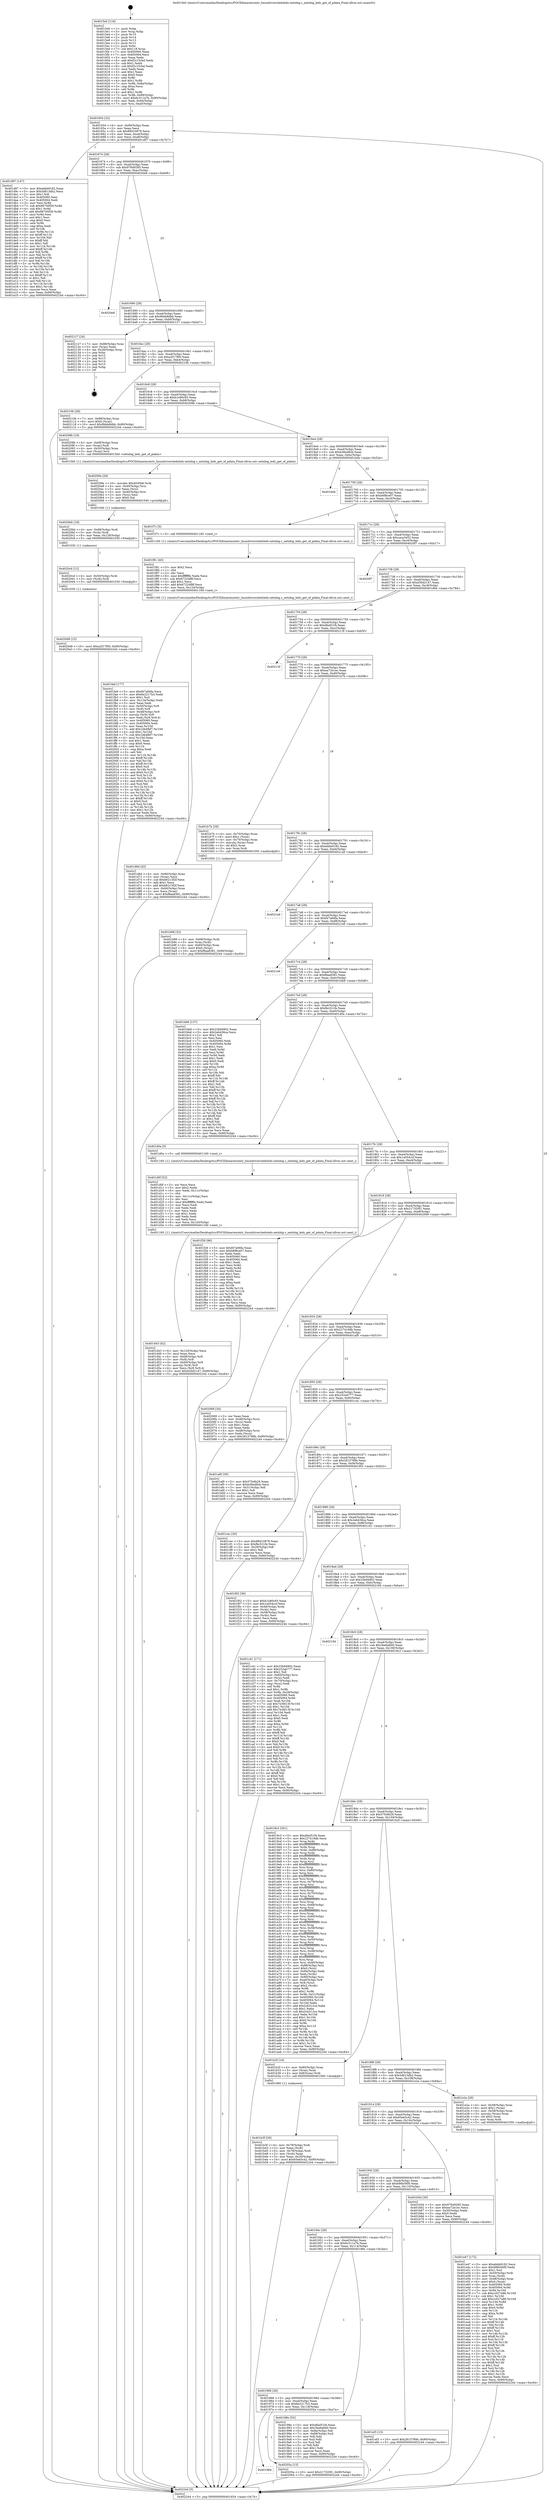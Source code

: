 digraph "0x4015e0" {
  label = "0x4015e0 (/mnt/c/Users/mathe/Desktop/tcc/POCII/binaries/extr_linuxdriversledsleds-netxbig.c_netxbig_leds_get_of_pdata_Final-ollvm.out::main(0))"
  labelloc = "t"
  node[shape=record]

  Entry [label="",width=0.3,height=0.3,shape=circle,fillcolor=black,style=filled]
  "0x401654" [label="{
     0x401654 [32]\l
     | [instrs]\l
     &nbsp;&nbsp;0x401654 \<+6\>: mov -0x90(%rbp),%eax\l
     &nbsp;&nbsp;0x40165a \<+2\>: mov %eax,%ecx\l
     &nbsp;&nbsp;0x40165c \<+6\>: sub $0x88d10878,%ecx\l
     &nbsp;&nbsp;0x401662 \<+6\>: mov %eax,-0xa4(%rbp)\l
     &nbsp;&nbsp;0x401668 \<+6\>: mov %ecx,-0xa8(%rbp)\l
     &nbsp;&nbsp;0x40166e \<+6\>: je 0000000000401d97 \<main+0x7b7\>\l
  }"]
  "0x401d97" [label="{
     0x401d97 [147]\l
     | [instrs]\l
     &nbsp;&nbsp;0x401d97 \<+5\>: mov $0xebbb9182,%eax\l
     &nbsp;&nbsp;0x401d9c \<+5\>: mov $0x5d813db2,%ecx\l
     &nbsp;&nbsp;0x401da1 \<+2\>: mov $0x1,%dl\l
     &nbsp;&nbsp;0x401da3 \<+7\>: mov 0x405060,%esi\l
     &nbsp;&nbsp;0x401daa \<+7\>: mov 0x405064,%edi\l
     &nbsp;&nbsp;0x401db1 \<+3\>: mov %esi,%r8d\l
     &nbsp;&nbsp;0x401db4 \<+7\>: sub $0x96700f39,%r8d\l
     &nbsp;&nbsp;0x401dbb \<+4\>: sub $0x1,%r8d\l
     &nbsp;&nbsp;0x401dbf \<+7\>: add $0x96700f39,%r8d\l
     &nbsp;&nbsp;0x401dc6 \<+4\>: imul %r8d,%esi\l
     &nbsp;&nbsp;0x401dca \<+3\>: and $0x1,%esi\l
     &nbsp;&nbsp;0x401dcd \<+3\>: cmp $0x0,%esi\l
     &nbsp;&nbsp;0x401dd0 \<+4\>: sete %r9b\l
     &nbsp;&nbsp;0x401dd4 \<+3\>: cmp $0xa,%edi\l
     &nbsp;&nbsp;0x401dd7 \<+4\>: setl %r10b\l
     &nbsp;&nbsp;0x401ddb \<+3\>: mov %r9b,%r11b\l
     &nbsp;&nbsp;0x401dde \<+4\>: xor $0xff,%r11b\l
     &nbsp;&nbsp;0x401de2 \<+3\>: mov %r10b,%bl\l
     &nbsp;&nbsp;0x401de5 \<+3\>: xor $0xff,%bl\l
     &nbsp;&nbsp;0x401de8 \<+3\>: xor $0x1,%dl\l
     &nbsp;&nbsp;0x401deb \<+3\>: mov %r11b,%r14b\l
     &nbsp;&nbsp;0x401dee \<+4\>: and $0xff,%r14b\l
     &nbsp;&nbsp;0x401df2 \<+3\>: and %dl,%r9b\l
     &nbsp;&nbsp;0x401df5 \<+3\>: mov %bl,%r15b\l
     &nbsp;&nbsp;0x401df8 \<+4\>: and $0xff,%r15b\l
     &nbsp;&nbsp;0x401dfc \<+3\>: and %dl,%r10b\l
     &nbsp;&nbsp;0x401dff \<+3\>: or %r9b,%r14b\l
     &nbsp;&nbsp;0x401e02 \<+3\>: or %r10b,%r15b\l
     &nbsp;&nbsp;0x401e05 \<+3\>: xor %r15b,%r14b\l
     &nbsp;&nbsp;0x401e08 \<+3\>: or %bl,%r11b\l
     &nbsp;&nbsp;0x401e0b \<+4\>: xor $0xff,%r11b\l
     &nbsp;&nbsp;0x401e0f \<+3\>: or $0x1,%dl\l
     &nbsp;&nbsp;0x401e12 \<+3\>: and %dl,%r11b\l
     &nbsp;&nbsp;0x401e15 \<+3\>: or %r11b,%r14b\l
     &nbsp;&nbsp;0x401e18 \<+4\>: test $0x1,%r14b\l
     &nbsp;&nbsp;0x401e1c \<+3\>: cmovne %ecx,%eax\l
     &nbsp;&nbsp;0x401e1f \<+6\>: mov %eax,-0x90(%rbp)\l
     &nbsp;&nbsp;0x401e25 \<+5\>: jmp 0000000000402244 \<main+0xc64\>\l
  }"]
  "0x401674" [label="{
     0x401674 [28]\l
     | [instrs]\l
     &nbsp;&nbsp;0x401674 \<+5\>: jmp 0000000000401679 \<main+0x99\>\l
     &nbsp;&nbsp;0x401679 \<+6\>: mov -0xa4(%rbp),%eax\l
     &nbsp;&nbsp;0x40167f \<+5\>: sub $0x97849285,%eax\l
     &nbsp;&nbsp;0x401684 \<+6\>: mov %eax,-0xac(%rbp)\l
     &nbsp;&nbsp;0x40168a \<+6\>: je 00000000004020e8 \<main+0xb08\>\l
  }"]
  Exit [label="",width=0.3,height=0.3,shape=circle,fillcolor=black,style=filled,peripheries=2]
  "0x4020e8" [label="{
     0x4020e8\l
  }", style=dashed]
  "0x401690" [label="{
     0x401690 [28]\l
     | [instrs]\l
     &nbsp;&nbsp;0x401690 \<+5\>: jmp 0000000000401695 \<main+0xb5\>\l
     &nbsp;&nbsp;0x401695 \<+6\>: mov -0xa4(%rbp),%eax\l
     &nbsp;&nbsp;0x40169b \<+5\>: sub $0x9bbb8dbb,%eax\l
     &nbsp;&nbsp;0x4016a0 \<+6\>: mov %eax,-0xb0(%rbp)\l
     &nbsp;&nbsp;0x4016a6 \<+6\>: je 0000000000402127 \<main+0xb47\>\l
  }"]
  "0x4020d9" [label="{
     0x4020d9 [15]\l
     | [instrs]\l
     &nbsp;&nbsp;0x4020d9 \<+10\>: movl $0xa2f17f00,-0x90(%rbp)\l
     &nbsp;&nbsp;0x4020e3 \<+5\>: jmp 0000000000402244 \<main+0xc64\>\l
  }"]
  "0x402127" [label="{
     0x402127 [24]\l
     | [instrs]\l
     &nbsp;&nbsp;0x402127 \<+7\>: mov -0x88(%rbp),%rax\l
     &nbsp;&nbsp;0x40212e \<+2\>: mov (%rax),%eax\l
     &nbsp;&nbsp;0x402130 \<+4\>: lea -0x28(%rbp),%rsp\l
     &nbsp;&nbsp;0x402134 \<+1\>: pop %rbx\l
     &nbsp;&nbsp;0x402135 \<+2\>: pop %r12\l
     &nbsp;&nbsp;0x402137 \<+2\>: pop %r13\l
     &nbsp;&nbsp;0x402139 \<+2\>: pop %r14\l
     &nbsp;&nbsp;0x40213b \<+2\>: pop %r15\l
     &nbsp;&nbsp;0x40213d \<+1\>: pop %rbp\l
     &nbsp;&nbsp;0x40213e \<+1\>: ret\l
  }"]
  "0x4016ac" [label="{
     0x4016ac [28]\l
     | [instrs]\l
     &nbsp;&nbsp;0x4016ac \<+5\>: jmp 00000000004016b1 \<main+0xd1\>\l
     &nbsp;&nbsp;0x4016b1 \<+6\>: mov -0xa4(%rbp),%eax\l
     &nbsp;&nbsp;0x4016b7 \<+5\>: sub $0xa2f17f00,%eax\l
     &nbsp;&nbsp;0x4016bc \<+6\>: mov %eax,-0xb4(%rbp)\l
     &nbsp;&nbsp;0x4016c2 \<+6\>: je 000000000040210b \<main+0xb2b\>\l
  }"]
  "0x4020cd" [label="{
     0x4020cd [12]\l
     | [instrs]\l
     &nbsp;&nbsp;0x4020cd \<+4\>: mov -0x50(%rbp),%rdi\l
     &nbsp;&nbsp;0x4020d1 \<+3\>: mov (%rdi),%rdi\l
     &nbsp;&nbsp;0x4020d4 \<+5\>: call 0000000000401030 \<free@plt\>\l
     | [calls]\l
     &nbsp;&nbsp;0x401030 \{1\} (unknown)\l
  }"]
  "0x40210b" [label="{
     0x40210b [28]\l
     | [instrs]\l
     &nbsp;&nbsp;0x40210b \<+7\>: mov -0x88(%rbp),%rax\l
     &nbsp;&nbsp;0x402112 \<+6\>: movl $0x0,(%rax)\l
     &nbsp;&nbsp;0x402118 \<+10\>: movl $0x9bbb8dbb,-0x90(%rbp)\l
     &nbsp;&nbsp;0x402122 \<+5\>: jmp 0000000000402244 \<main+0xc64\>\l
  }"]
  "0x4016c8" [label="{
     0x4016c8 [28]\l
     | [instrs]\l
     &nbsp;&nbsp;0x4016c8 \<+5\>: jmp 00000000004016cd \<main+0xed\>\l
     &nbsp;&nbsp;0x4016cd \<+6\>: mov -0xa4(%rbp),%eax\l
     &nbsp;&nbsp;0x4016d3 \<+5\>: sub $0xb1e80c93,%eax\l
     &nbsp;&nbsp;0x4016d8 \<+6\>: mov %eax,-0xb8(%rbp)\l
     &nbsp;&nbsp;0x4016de \<+6\>: je 000000000040208b \<main+0xaab\>\l
  }"]
  "0x4020bb" [label="{
     0x4020bb [18]\l
     | [instrs]\l
     &nbsp;&nbsp;0x4020bb \<+4\>: mov -0x68(%rbp),%rdi\l
     &nbsp;&nbsp;0x4020bf \<+3\>: mov (%rdi),%rdi\l
     &nbsp;&nbsp;0x4020c2 \<+6\>: mov %eax,-0x128(%rbp)\l
     &nbsp;&nbsp;0x4020c8 \<+5\>: call 0000000000401030 \<free@plt\>\l
     | [calls]\l
     &nbsp;&nbsp;0x401030 \{1\} (unknown)\l
  }"]
  "0x40208b" [label="{
     0x40208b [19]\l
     | [instrs]\l
     &nbsp;&nbsp;0x40208b \<+4\>: mov -0x68(%rbp),%rax\l
     &nbsp;&nbsp;0x40208f \<+3\>: mov (%rax),%rdi\l
     &nbsp;&nbsp;0x402092 \<+4\>: mov -0x50(%rbp),%rax\l
     &nbsp;&nbsp;0x402096 \<+3\>: mov (%rax),%rsi\l
     &nbsp;&nbsp;0x402099 \<+5\>: call 00000000004015b0 \<netxbig_leds_get_of_pdata\>\l
     | [calls]\l
     &nbsp;&nbsp;0x4015b0 \{1\} (/mnt/c/Users/mathe/Desktop/tcc/POCII/binaries/extr_linuxdriversledsleds-netxbig.c_netxbig_leds_get_of_pdata_Final-ollvm.out::netxbig_leds_get_of_pdata)\l
  }"]
  "0x4016e4" [label="{
     0x4016e4 [28]\l
     | [instrs]\l
     &nbsp;&nbsp;0x4016e4 \<+5\>: jmp 00000000004016e9 \<main+0x109\>\l
     &nbsp;&nbsp;0x4016e9 \<+6\>: mov -0xa4(%rbp),%eax\l
     &nbsp;&nbsp;0x4016ef \<+5\>: sub $0xb36ed8cb,%eax\l
     &nbsp;&nbsp;0x4016f4 \<+6\>: mov %eax,-0xbc(%rbp)\l
     &nbsp;&nbsp;0x4016fa \<+6\>: je 0000000000401b0e \<main+0x52e\>\l
  }"]
  "0x40209e" [label="{
     0x40209e [29]\l
     | [instrs]\l
     &nbsp;&nbsp;0x40209e \<+10\>: movabs $0x4030b6,%rdi\l
     &nbsp;&nbsp;0x4020a8 \<+4\>: mov -0x40(%rbp),%rsi\l
     &nbsp;&nbsp;0x4020ac \<+2\>: mov %eax,(%rsi)\l
     &nbsp;&nbsp;0x4020ae \<+4\>: mov -0x40(%rbp),%rsi\l
     &nbsp;&nbsp;0x4020b2 \<+2\>: mov (%rsi),%esi\l
     &nbsp;&nbsp;0x4020b4 \<+2\>: mov $0x0,%al\l
     &nbsp;&nbsp;0x4020b6 \<+5\>: call 0000000000401040 \<printf@plt\>\l
     | [calls]\l
     &nbsp;&nbsp;0x401040 \{1\} (unknown)\l
  }"]
  "0x401b0e" [label="{
     0x401b0e\l
  }", style=dashed]
  "0x401700" [label="{
     0x401700 [28]\l
     | [instrs]\l
     &nbsp;&nbsp;0x401700 \<+5\>: jmp 0000000000401705 \<main+0x125\>\l
     &nbsp;&nbsp;0x401705 \<+6\>: mov -0xa4(%rbp),%eax\l
     &nbsp;&nbsp;0x40170b \<+5\>: sub $0xb6f8ce07,%eax\l
     &nbsp;&nbsp;0x401710 \<+6\>: mov %eax,-0xc0(%rbp)\l
     &nbsp;&nbsp;0x401716 \<+6\>: je 0000000000401f7c \<main+0x99c\>\l
  }"]
  "0x401984" [label="{
     0x401984\l
  }", style=dashed]
  "0x401f7c" [label="{
     0x401f7c [5]\l
     | [instrs]\l
     &nbsp;&nbsp;0x401f7c \<+5\>: call 0000000000401160 \<next_i\>\l
     | [calls]\l
     &nbsp;&nbsp;0x401160 \{1\} (/mnt/c/Users/mathe/Desktop/tcc/POCII/binaries/extr_linuxdriversledsleds-netxbig.c_netxbig_leds_get_of_pdata_Final-ollvm.out::next_i)\l
  }"]
  "0x40171c" [label="{
     0x40171c [28]\l
     | [instrs]\l
     &nbsp;&nbsp;0x40171c \<+5\>: jmp 0000000000401721 \<main+0x141\>\l
     &nbsp;&nbsp;0x401721 \<+6\>: mov -0xa4(%rbp),%eax\l
     &nbsp;&nbsp;0x401727 \<+5\>: sub $0xcaca3452,%eax\l
     &nbsp;&nbsp;0x40172c \<+6\>: mov %eax,-0xc4(%rbp)\l
     &nbsp;&nbsp;0x401732 \<+6\>: je 00000000004020f7 \<main+0xb17\>\l
  }"]
  "0x40205a" [label="{
     0x40205a [15]\l
     | [instrs]\l
     &nbsp;&nbsp;0x40205a \<+10\>: movl $0x217320f1,-0x90(%rbp)\l
     &nbsp;&nbsp;0x402064 \<+5\>: jmp 0000000000402244 \<main+0xc64\>\l
  }"]
  "0x4020f7" [label="{
     0x4020f7\l
  }", style=dashed]
  "0x401738" [label="{
     0x401738 [28]\l
     | [instrs]\l
     &nbsp;&nbsp;0x401738 \<+5\>: jmp 000000000040173d \<main+0x15d\>\l
     &nbsp;&nbsp;0x40173d \<+6\>: mov -0xa4(%rbp),%eax\l
     &nbsp;&nbsp;0x401743 \<+5\>: sub $0xd30d2147,%eax\l
     &nbsp;&nbsp;0x401748 \<+6\>: mov %eax,-0xc8(%rbp)\l
     &nbsp;&nbsp;0x40174e \<+6\>: je 0000000000401d6d \<main+0x78d\>\l
  }"]
  "0x401fa9" [label="{
     0x401fa9 [177]\l
     | [instrs]\l
     &nbsp;&nbsp;0x401fa9 \<+5\>: mov $0xf47a66fa,%ecx\l
     &nbsp;&nbsp;0x401fae \<+5\>: mov $0x6e2217b3,%edx\l
     &nbsp;&nbsp;0x401fb3 \<+3\>: mov $0x1,%sil\l
     &nbsp;&nbsp;0x401fb6 \<+6\>: mov -0x124(%rbp),%edi\l
     &nbsp;&nbsp;0x401fbc \<+3\>: imul %eax,%edi\l
     &nbsp;&nbsp;0x401fbf \<+4\>: mov -0x50(%rbp),%r8\l
     &nbsp;&nbsp;0x401fc3 \<+3\>: mov (%r8),%r8\l
     &nbsp;&nbsp;0x401fc6 \<+4\>: mov -0x48(%rbp),%r9\l
     &nbsp;&nbsp;0x401fca \<+3\>: movslq (%r9),%r9\l
     &nbsp;&nbsp;0x401fcd \<+4\>: mov %edi,(%r8,%r9,4)\l
     &nbsp;&nbsp;0x401fd1 \<+7\>: mov 0x405060,%eax\l
     &nbsp;&nbsp;0x401fd8 \<+7\>: mov 0x405064,%edi\l
     &nbsp;&nbsp;0x401fdf \<+3\>: mov %eax,%r10d\l
     &nbsp;&nbsp;0x401fe2 \<+7\>: add $0x1bb4fbf7,%r10d\l
     &nbsp;&nbsp;0x401fe9 \<+4\>: sub $0x1,%r10d\l
     &nbsp;&nbsp;0x401fed \<+7\>: sub $0x1bb4fbf7,%r10d\l
     &nbsp;&nbsp;0x401ff4 \<+4\>: imul %r10d,%eax\l
     &nbsp;&nbsp;0x401ff8 \<+3\>: and $0x1,%eax\l
     &nbsp;&nbsp;0x401ffb \<+3\>: cmp $0x0,%eax\l
     &nbsp;&nbsp;0x401ffe \<+4\>: sete %r11b\l
     &nbsp;&nbsp;0x402002 \<+3\>: cmp $0xa,%edi\l
     &nbsp;&nbsp;0x402005 \<+3\>: setl %bl\l
     &nbsp;&nbsp;0x402008 \<+3\>: mov %r11b,%r14b\l
     &nbsp;&nbsp;0x40200b \<+4\>: xor $0xff,%r14b\l
     &nbsp;&nbsp;0x40200f \<+3\>: mov %bl,%r15b\l
     &nbsp;&nbsp;0x402012 \<+4\>: xor $0xff,%r15b\l
     &nbsp;&nbsp;0x402016 \<+4\>: xor $0x0,%sil\l
     &nbsp;&nbsp;0x40201a \<+3\>: mov %r14b,%r12b\l
     &nbsp;&nbsp;0x40201d \<+4\>: and $0x0,%r12b\l
     &nbsp;&nbsp;0x402021 \<+3\>: and %sil,%r11b\l
     &nbsp;&nbsp;0x402024 \<+3\>: mov %r15b,%r13b\l
     &nbsp;&nbsp;0x402027 \<+4\>: and $0x0,%r13b\l
     &nbsp;&nbsp;0x40202b \<+3\>: and %sil,%bl\l
     &nbsp;&nbsp;0x40202e \<+3\>: or %r11b,%r12b\l
     &nbsp;&nbsp;0x402031 \<+3\>: or %bl,%r13b\l
     &nbsp;&nbsp;0x402034 \<+3\>: xor %r13b,%r12b\l
     &nbsp;&nbsp;0x402037 \<+3\>: or %r15b,%r14b\l
     &nbsp;&nbsp;0x40203a \<+4\>: xor $0xff,%r14b\l
     &nbsp;&nbsp;0x40203e \<+4\>: or $0x0,%sil\l
     &nbsp;&nbsp;0x402042 \<+3\>: and %sil,%r14b\l
     &nbsp;&nbsp;0x402045 \<+3\>: or %r14b,%r12b\l
     &nbsp;&nbsp;0x402048 \<+4\>: test $0x1,%r12b\l
     &nbsp;&nbsp;0x40204c \<+3\>: cmovne %edx,%ecx\l
     &nbsp;&nbsp;0x40204f \<+6\>: mov %ecx,-0x90(%rbp)\l
     &nbsp;&nbsp;0x402055 \<+5\>: jmp 0000000000402244 \<main+0xc64\>\l
  }"]
  "0x401d6d" [label="{
     0x401d6d [42]\l
     | [instrs]\l
     &nbsp;&nbsp;0x401d6d \<+4\>: mov -0x60(%rbp),%rax\l
     &nbsp;&nbsp;0x401d71 \<+2\>: mov (%rax),%ecx\l
     &nbsp;&nbsp;0x401d73 \<+6\>: sub $0xb6213f2f,%ecx\l
     &nbsp;&nbsp;0x401d79 \<+3\>: add $0x1,%ecx\l
     &nbsp;&nbsp;0x401d7c \<+6\>: add $0xb6213f2f,%ecx\l
     &nbsp;&nbsp;0x401d82 \<+4\>: mov -0x60(%rbp),%rax\l
     &nbsp;&nbsp;0x401d86 \<+2\>: mov %ecx,(%rax)\l
     &nbsp;&nbsp;0x401d88 \<+10\>: movl $0xf8aa8381,-0x90(%rbp)\l
     &nbsp;&nbsp;0x401d92 \<+5\>: jmp 0000000000402244 \<main+0xc64\>\l
  }"]
  "0x401754" [label="{
     0x401754 [28]\l
     | [instrs]\l
     &nbsp;&nbsp;0x401754 \<+5\>: jmp 0000000000401759 \<main+0x179\>\l
     &nbsp;&nbsp;0x401759 \<+6\>: mov -0xa4(%rbp),%eax\l
     &nbsp;&nbsp;0x40175f \<+5\>: sub $0xdfad51f4,%eax\l
     &nbsp;&nbsp;0x401764 \<+6\>: mov %eax,-0xcc(%rbp)\l
     &nbsp;&nbsp;0x40176a \<+6\>: je 000000000040213f \<main+0xb5f\>\l
  }"]
  "0x401f81" [label="{
     0x401f81 [40]\l
     | [instrs]\l
     &nbsp;&nbsp;0x401f81 \<+5\>: mov $0x2,%ecx\l
     &nbsp;&nbsp;0x401f86 \<+1\>: cltd\l
     &nbsp;&nbsp;0x401f87 \<+2\>: idiv %ecx\l
     &nbsp;&nbsp;0x401f89 \<+6\>: imul $0xfffffffe,%edx,%ecx\l
     &nbsp;&nbsp;0x401f8f \<+6\>: sub $0x67224f8f,%ecx\l
     &nbsp;&nbsp;0x401f95 \<+3\>: add $0x1,%ecx\l
     &nbsp;&nbsp;0x401f98 \<+6\>: add $0x67224f8f,%ecx\l
     &nbsp;&nbsp;0x401f9e \<+6\>: mov %ecx,-0x124(%rbp)\l
     &nbsp;&nbsp;0x401fa4 \<+5\>: call 0000000000401160 \<next_i\>\l
     | [calls]\l
     &nbsp;&nbsp;0x401160 \{1\} (/mnt/c/Users/mathe/Desktop/tcc/POCII/binaries/extr_linuxdriversledsleds-netxbig.c_netxbig_leds_get_of_pdata_Final-ollvm.out::next_i)\l
  }"]
  "0x40213f" [label="{
     0x40213f\l
  }", style=dashed]
  "0x401770" [label="{
     0x401770 [28]\l
     | [instrs]\l
     &nbsp;&nbsp;0x401770 \<+5\>: jmp 0000000000401775 \<main+0x195\>\l
     &nbsp;&nbsp;0x401775 \<+6\>: mov -0xa4(%rbp),%eax\l
     &nbsp;&nbsp;0x40177b \<+5\>: sub $0xea72e1ec,%eax\l
     &nbsp;&nbsp;0x401780 \<+6\>: mov %eax,-0xd0(%rbp)\l
     &nbsp;&nbsp;0x401786 \<+6\>: je 0000000000401b7b \<main+0x59b\>\l
  }"]
  "0x401e47" [label="{
     0x401e47 [172]\l
     | [instrs]\l
     &nbsp;&nbsp;0x401e47 \<+5\>: mov $0xebbb9182,%ecx\l
     &nbsp;&nbsp;0x401e4c \<+5\>: mov $0x686b56f0,%edx\l
     &nbsp;&nbsp;0x401e51 \<+3\>: mov $0x1,%sil\l
     &nbsp;&nbsp;0x401e54 \<+4\>: mov -0x50(%rbp),%rdi\l
     &nbsp;&nbsp;0x401e58 \<+3\>: mov %rax,(%rdi)\l
     &nbsp;&nbsp;0x401e5b \<+4\>: mov -0x48(%rbp),%rax\l
     &nbsp;&nbsp;0x401e5f \<+6\>: movl $0x0,(%rax)\l
     &nbsp;&nbsp;0x401e65 \<+8\>: mov 0x405060,%r8d\l
     &nbsp;&nbsp;0x401e6d \<+8\>: mov 0x405064,%r9d\l
     &nbsp;&nbsp;0x401e75 \<+3\>: mov %r8d,%r10d\l
     &nbsp;&nbsp;0x401e78 \<+7\>: sub $0xcc027a88,%r10d\l
     &nbsp;&nbsp;0x401e7f \<+4\>: sub $0x1,%r10d\l
     &nbsp;&nbsp;0x401e83 \<+7\>: add $0xcc027a88,%r10d\l
     &nbsp;&nbsp;0x401e8a \<+4\>: imul %r10d,%r8d\l
     &nbsp;&nbsp;0x401e8e \<+4\>: and $0x1,%r8d\l
     &nbsp;&nbsp;0x401e92 \<+4\>: cmp $0x0,%r8d\l
     &nbsp;&nbsp;0x401e96 \<+4\>: sete %r11b\l
     &nbsp;&nbsp;0x401e9a \<+4\>: cmp $0xa,%r9d\l
     &nbsp;&nbsp;0x401e9e \<+3\>: setl %bl\l
     &nbsp;&nbsp;0x401ea1 \<+3\>: mov %r11b,%r14b\l
     &nbsp;&nbsp;0x401ea4 \<+4\>: xor $0xff,%r14b\l
     &nbsp;&nbsp;0x401ea8 \<+3\>: mov %bl,%r15b\l
     &nbsp;&nbsp;0x401eab \<+4\>: xor $0xff,%r15b\l
     &nbsp;&nbsp;0x401eaf \<+4\>: xor $0x1,%sil\l
     &nbsp;&nbsp;0x401eb3 \<+3\>: mov %r14b,%r12b\l
     &nbsp;&nbsp;0x401eb6 \<+4\>: and $0xff,%r12b\l
     &nbsp;&nbsp;0x401eba \<+3\>: and %sil,%r11b\l
     &nbsp;&nbsp;0x401ebd \<+3\>: mov %r15b,%r13b\l
     &nbsp;&nbsp;0x401ec0 \<+4\>: and $0xff,%r13b\l
     &nbsp;&nbsp;0x401ec4 \<+3\>: and %sil,%bl\l
     &nbsp;&nbsp;0x401ec7 \<+3\>: or %r11b,%r12b\l
     &nbsp;&nbsp;0x401eca \<+3\>: or %bl,%r13b\l
     &nbsp;&nbsp;0x401ecd \<+3\>: xor %r13b,%r12b\l
     &nbsp;&nbsp;0x401ed0 \<+3\>: or %r15b,%r14b\l
     &nbsp;&nbsp;0x401ed3 \<+4\>: xor $0xff,%r14b\l
     &nbsp;&nbsp;0x401ed7 \<+4\>: or $0x1,%sil\l
     &nbsp;&nbsp;0x401edb \<+3\>: and %sil,%r14b\l
     &nbsp;&nbsp;0x401ede \<+3\>: or %r14b,%r12b\l
     &nbsp;&nbsp;0x401ee1 \<+4\>: test $0x1,%r12b\l
     &nbsp;&nbsp;0x401ee5 \<+3\>: cmovne %edx,%ecx\l
     &nbsp;&nbsp;0x401ee8 \<+6\>: mov %ecx,-0x90(%rbp)\l
     &nbsp;&nbsp;0x401eee \<+5\>: jmp 0000000000402244 \<main+0xc64\>\l
  }"]
  "0x401b7b" [label="{
     0x401b7b [29]\l
     | [instrs]\l
     &nbsp;&nbsp;0x401b7b \<+4\>: mov -0x70(%rbp),%rax\l
     &nbsp;&nbsp;0x401b7f \<+6\>: movl $0x1,(%rax)\l
     &nbsp;&nbsp;0x401b85 \<+4\>: mov -0x70(%rbp),%rax\l
     &nbsp;&nbsp;0x401b89 \<+3\>: movslq (%rax),%rax\l
     &nbsp;&nbsp;0x401b8c \<+4\>: shl $0x2,%rax\l
     &nbsp;&nbsp;0x401b90 \<+3\>: mov %rax,%rdi\l
     &nbsp;&nbsp;0x401b93 \<+5\>: call 0000000000401050 \<malloc@plt\>\l
     | [calls]\l
     &nbsp;&nbsp;0x401050 \{1\} (unknown)\l
  }"]
  "0x40178c" [label="{
     0x40178c [28]\l
     | [instrs]\l
     &nbsp;&nbsp;0x40178c \<+5\>: jmp 0000000000401791 \<main+0x1b1\>\l
     &nbsp;&nbsp;0x401791 \<+6\>: mov -0xa4(%rbp),%eax\l
     &nbsp;&nbsp;0x401797 \<+5\>: sub $0xebbb9182,%eax\l
     &nbsp;&nbsp;0x40179c \<+6\>: mov %eax,-0xd4(%rbp)\l
     &nbsp;&nbsp;0x4017a2 \<+6\>: je 00000000004021a9 \<main+0xbc9\>\l
  }"]
  "0x401d43" [label="{
     0x401d43 [42]\l
     | [instrs]\l
     &nbsp;&nbsp;0x401d43 \<+6\>: mov -0x120(%rbp),%ecx\l
     &nbsp;&nbsp;0x401d49 \<+3\>: imul %eax,%ecx\l
     &nbsp;&nbsp;0x401d4c \<+4\>: mov -0x68(%rbp),%r8\l
     &nbsp;&nbsp;0x401d50 \<+3\>: mov (%r8),%r8\l
     &nbsp;&nbsp;0x401d53 \<+4\>: mov -0x60(%rbp),%r9\l
     &nbsp;&nbsp;0x401d57 \<+3\>: movslq (%r9),%r9\l
     &nbsp;&nbsp;0x401d5a \<+4\>: mov %ecx,(%r8,%r9,4)\l
     &nbsp;&nbsp;0x401d5e \<+10\>: movl $0xd30d2147,-0x90(%rbp)\l
     &nbsp;&nbsp;0x401d68 \<+5\>: jmp 0000000000402244 \<main+0xc64\>\l
  }"]
  "0x4021a9" [label="{
     0x4021a9\l
  }", style=dashed]
  "0x4017a8" [label="{
     0x4017a8 [28]\l
     | [instrs]\l
     &nbsp;&nbsp;0x4017a8 \<+5\>: jmp 00000000004017ad \<main+0x1cd\>\l
     &nbsp;&nbsp;0x4017ad \<+6\>: mov -0xa4(%rbp),%eax\l
     &nbsp;&nbsp;0x4017b3 \<+5\>: sub $0xf47a66fa,%eax\l
     &nbsp;&nbsp;0x4017b8 \<+6\>: mov %eax,-0xd8(%rbp)\l
     &nbsp;&nbsp;0x4017be \<+6\>: je 00000000004021e6 \<main+0xc06\>\l
  }"]
  "0x401d0f" [label="{
     0x401d0f [52]\l
     | [instrs]\l
     &nbsp;&nbsp;0x401d0f \<+2\>: xor %ecx,%ecx\l
     &nbsp;&nbsp;0x401d11 \<+5\>: mov $0x2,%edx\l
     &nbsp;&nbsp;0x401d16 \<+6\>: mov %edx,-0x11c(%rbp)\l
     &nbsp;&nbsp;0x401d1c \<+1\>: cltd\l
     &nbsp;&nbsp;0x401d1d \<+6\>: mov -0x11c(%rbp),%esi\l
     &nbsp;&nbsp;0x401d23 \<+2\>: idiv %esi\l
     &nbsp;&nbsp;0x401d25 \<+6\>: imul $0xfffffffe,%edx,%edx\l
     &nbsp;&nbsp;0x401d2b \<+2\>: mov %ecx,%edi\l
     &nbsp;&nbsp;0x401d2d \<+2\>: sub %edx,%edi\l
     &nbsp;&nbsp;0x401d2f \<+2\>: mov %ecx,%edx\l
     &nbsp;&nbsp;0x401d31 \<+3\>: sub $0x1,%edx\l
     &nbsp;&nbsp;0x401d34 \<+2\>: add %edx,%edi\l
     &nbsp;&nbsp;0x401d36 \<+2\>: sub %edi,%ecx\l
     &nbsp;&nbsp;0x401d38 \<+6\>: mov %ecx,-0x120(%rbp)\l
     &nbsp;&nbsp;0x401d3e \<+5\>: call 0000000000401160 \<next_i\>\l
     | [calls]\l
     &nbsp;&nbsp;0x401160 \{1\} (/mnt/c/Users/mathe/Desktop/tcc/POCII/binaries/extr_linuxdriversledsleds-netxbig.c_netxbig_leds_get_of_pdata_Final-ollvm.out::next_i)\l
  }"]
  "0x4021e6" [label="{
     0x4021e6\l
  }", style=dashed]
  "0x4017c4" [label="{
     0x4017c4 [28]\l
     | [instrs]\l
     &nbsp;&nbsp;0x4017c4 \<+5\>: jmp 00000000004017c9 \<main+0x1e9\>\l
     &nbsp;&nbsp;0x4017c9 \<+6\>: mov -0xa4(%rbp),%eax\l
     &nbsp;&nbsp;0x4017cf \<+5\>: sub $0xf8aa8381,%eax\l
     &nbsp;&nbsp;0x4017d4 \<+6\>: mov %eax,-0xdc(%rbp)\l
     &nbsp;&nbsp;0x4017da \<+6\>: je 0000000000401bb8 \<main+0x5d8\>\l
  }"]
  "0x401b98" [label="{
     0x401b98 [32]\l
     | [instrs]\l
     &nbsp;&nbsp;0x401b98 \<+4\>: mov -0x68(%rbp),%rdi\l
     &nbsp;&nbsp;0x401b9c \<+3\>: mov %rax,(%rdi)\l
     &nbsp;&nbsp;0x401b9f \<+4\>: mov -0x60(%rbp),%rax\l
     &nbsp;&nbsp;0x401ba3 \<+6\>: movl $0x0,(%rax)\l
     &nbsp;&nbsp;0x401ba9 \<+10\>: movl $0xf8aa8381,-0x90(%rbp)\l
     &nbsp;&nbsp;0x401bb3 \<+5\>: jmp 0000000000402244 \<main+0xc64\>\l
  }"]
  "0x401bb8" [label="{
     0x401bb8 [137]\l
     | [instrs]\l
     &nbsp;&nbsp;0x401bb8 \<+5\>: mov $0x33b94902,%eax\l
     &nbsp;&nbsp;0x401bbd \<+5\>: mov $0x2eb436ca,%ecx\l
     &nbsp;&nbsp;0x401bc2 \<+2\>: mov $0x1,%dl\l
     &nbsp;&nbsp;0x401bc4 \<+2\>: xor %esi,%esi\l
     &nbsp;&nbsp;0x401bc6 \<+7\>: mov 0x405060,%edi\l
     &nbsp;&nbsp;0x401bcd \<+8\>: mov 0x405064,%r8d\l
     &nbsp;&nbsp;0x401bd5 \<+3\>: sub $0x1,%esi\l
     &nbsp;&nbsp;0x401bd8 \<+3\>: mov %edi,%r9d\l
     &nbsp;&nbsp;0x401bdb \<+3\>: add %esi,%r9d\l
     &nbsp;&nbsp;0x401bde \<+4\>: imul %r9d,%edi\l
     &nbsp;&nbsp;0x401be2 \<+3\>: and $0x1,%edi\l
     &nbsp;&nbsp;0x401be5 \<+3\>: cmp $0x0,%edi\l
     &nbsp;&nbsp;0x401be8 \<+4\>: sete %r10b\l
     &nbsp;&nbsp;0x401bec \<+4\>: cmp $0xa,%r8d\l
     &nbsp;&nbsp;0x401bf0 \<+4\>: setl %r11b\l
     &nbsp;&nbsp;0x401bf4 \<+3\>: mov %r10b,%bl\l
     &nbsp;&nbsp;0x401bf7 \<+3\>: xor $0xff,%bl\l
     &nbsp;&nbsp;0x401bfa \<+3\>: mov %r11b,%r14b\l
     &nbsp;&nbsp;0x401bfd \<+4\>: xor $0xff,%r14b\l
     &nbsp;&nbsp;0x401c01 \<+3\>: xor $0x1,%dl\l
     &nbsp;&nbsp;0x401c04 \<+3\>: mov %bl,%r15b\l
     &nbsp;&nbsp;0x401c07 \<+4\>: and $0xff,%r15b\l
     &nbsp;&nbsp;0x401c0b \<+3\>: and %dl,%r10b\l
     &nbsp;&nbsp;0x401c0e \<+3\>: mov %r14b,%r12b\l
     &nbsp;&nbsp;0x401c11 \<+4\>: and $0xff,%r12b\l
     &nbsp;&nbsp;0x401c15 \<+3\>: and %dl,%r11b\l
     &nbsp;&nbsp;0x401c18 \<+3\>: or %r10b,%r15b\l
     &nbsp;&nbsp;0x401c1b \<+3\>: or %r11b,%r12b\l
     &nbsp;&nbsp;0x401c1e \<+3\>: xor %r12b,%r15b\l
     &nbsp;&nbsp;0x401c21 \<+3\>: or %r14b,%bl\l
     &nbsp;&nbsp;0x401c24 \<+3\>: xor $0xff,%bl\l
     &nbsp;&nbsp;0x401c27 \<+3\>: or $0x1,%dl\l
     &nbsp;&nbsp;0x401c2a \<+2\>: and %dl,%bl\l
     &nbsp;&nbsp;0x401c2c \<+3\>: or %bl,%r15b\l
     &nbsp;&nbsp;0x401c2f \<+4\>: test $0x1,%r15b\l
     &nbsp;&nbsp;0x401c33 \<+3\>: cmovne %ecx,%eax\l
     &nbsp;&nbsp;0x401c36 \<+6\>: mov %eax,-0x90(%rbp)\l
     &nbsp;&nbsp;0x401c3c \<+5\>: jmp 0000000000402244 \<main+0xc64\>\l
  }"]
  "0x4017e0" [label="{
     0x4017e0 [28]\l
     | [instrs]\l
     &nbsp;&nbsp;0x4017e0 \<+5\>: jmp 00000000004017e5 \<main+0x205\>\l
     &nbsp;&nbsp;0x4017e5 \<+6\>: mov -0xa4(%rbp),%eax\l
     &nbsp;&nbsp;0x4017eb \<+5\>: sub $0xfbc521fe,%eax\l
     &nbsp;&nbsp;0x4017f0 \<+6\>: mov %eax,-0xe0(%rbp)\l
     &nbsp;&nbsp;0x4017f6 \<+6\>: je 0000000000401d0a \<main+0x72a\>\l
  }"]
  "0x401b3f" [label="{
     0x401b3f [30]\l
     | [instrs]\l
     &nbsp;&nbsp;0x401b3f \<+4\>: mov -0x78(%rbp),%rdi\l
     &nbsp;&nbsp;0x401b43 \<+2\>: mov %eax,(%rdi)\l
     &nbsp;&nbsp;0x401b45 \<+4\>: mov -0x78(%rbp),%rdi\l
     &nbsp;&nbsp;0x401b49 \<+2\>: mov (%rdi),%eax\l
     &nbsp;&nbsp;0x401b4b \<+3\>: mov %eax,-0x30(%rbp)\l
     &nbsp;&nbsp;0x401b4e \<+10\>: movl $0x65eb5c42,-0x90(%rbp)\l
     &nbsp;&nbsp;0x401b58 \<+5\>: jmp 0000000000402244 \<main+0xc64\>\l
  }"]
  "0x401d0a" [label="{
     0x401d0a [5]\l
     | [instrs]\l
     &nbsp;&nbsp;0x401d0a \<+5\>: call 0000000000401160 \<next_i\>\l
     | [calls]\l
     &nbsp;&nbsp;0x401160 \{1\} (/mnt/c/Users/mathe/Desktop/tcc/POCII/binaries/extr_linuxdriversledsleds-netxbig.c_netxbig_leds_get_of_pdata_Final-ollvm.out::next_i)\l
  }"]
  "0x4017fc" [label="{
     0x4017fc [28]\l
     | [instrs]\l
     &nbsp;&nbsp;0x4017fc \<+5\>: jmp 0000000000401801 \<main+0x221\>\l
     &nbsp;&nbsp;0x401801 \<+6\>: mov -0xa4(%rbp),%eax\l
     &nbsp;&nbsp;0x401807 \<+5\>: sub $0x1a054ccf,%eax\l
     &nbsp;&nbsp;0x40180c \<+6\>: mov %eax,-0xe4(%rbp)\l
     &nbsp;&nbsp;0x401812 \<+6\>: je 0000000000401f26 \<main+0x946\>\l
  }"]
  "0x4015e0" [label="{
     0x4015e0 [116]\l
     | [instrs]\l
     &nbsp;&nbsp;0x4015e0 \<+1\>: push %rbp\l
     &nbsp;&nbsp;0x4015e1 \<+3\>: mov %rsp,%rbp\l
     &nbsp;&nbsp;0x4015e4 \<+2\>: push %r15\l
     &nbsp;&nbsp;0x4015e6 \<+2\>: push %r14\l
     &nbsp;&nbsp;0x4015e8 \<+2\>: push %r13\l
     &nbsp;&nbsp;0x4015ea \<+2\>: push %r12\l
     &nbsp;&nbsp;0x4015ec \<+1\>: push %rbx\l
     &nbsp;&nbsp;0x4015ed \<+7\>: sub $0x118,%rsp\l
     &nbsp;&nbsp;0x4015f4 \<+7\>: mov 0x405060,%eax\l
     &nbsp;&nbsp;0x4015fb \<+7\>: mov 0x405064,%ecx\l
     &nbsp;&nbsp;0x401602 \<+2\>: mov %eax,%edx\l
     &nbsp;&nbsp;0x401604 \<+6\>: add $0xf2c15cbd,%edx\l
     &nbsp;&nbsp;0x40160a \<+3\>: sub $0x1,%edx\l
     &nbsp;&nbsp;0x40160d \<+6\>: sub $0xf2c15cbd,%edx\l
     &nbsp;&nbsp;0x401613 \<+3\>: imul %edx,%eax\l
     &nbsp;&nbsp;0x401616 \<+3\>: and $0x1,%eax\l
     &nbsp;&nbsp;0x401619 \<+3\>: cmp $0x0,%eax\l
     &nbsp;&nbsp;0x40161c \<+4\>: sete %r8b\l
     &nbsp;&nbsp;0x401620 \<+4\>: and $0x1,%r8b\l
     &nbsp;&nbsp;0x401624 \<+7\>: mov %r8b,-0x8a(%rbp)\l
     &nbsp;&nbsp;0x40162b \<+3\>: cmp $0xa,%ecx\l
     &nbsp;&nbsp;0x40162e \<+4\>: setl %r8b\l
     &nbsp;&nbsp;0x401632 \<+4\>: and $0x1,%r8b\l
     &nbsp;&nbsp;0x401636 \<+7\>: mov %r8b,-0x89(%rbp)\l
     &nbsp;&nbsp;0x40163d \<+10\>: movl $0x6c311a7b,-0x90(%rbp)\l
     &nbsp;&nbsp;0x401647 \<+6\>: mov %edi,-0x94(%rbp)\l
     &nbsp;&nbsp;0x40164d \<+7\>: mov %rsi,-0xa0(%rbp)\l
  }"]
  "0x401f26" [label="{
     0x401f26 [86]\l
     | [instrs]\l
     &nbsp;&nbsp;0x401f26 \<+5\>: mov $0xf47a66fa,%eax\l
     &nbsp;&nbsp;0x401f2b \<+5\>: mov $0xb6f8ce07,%ecx\l
     &nbsp;&nbsp;0x401f30 \<+2\>: xor %edx,%edx\l
     &nbsp;&nbsp;0x401f32 \<+7\>: mov 0x405060,%esi\l
     &nbsp;&nbsp;0x401f39 \<+7\>: mov 0x405064,%edi\l
     &nbsp;&nbsp;0x401f40 \<+3\>: sub $0x1,%edx\l
     &nbsp;&nbsp;0x401f43 \<+3\>: mov %esi,%r8d\l
     &nbsp;&nbsp;0x401f46 \<+3\>: add %edx,%r8d\l
     &nbsp;&nbsp;0x401f49 \<+4\>: imul %r8d,%esi\l
     &nbsp;&nbsp;0x401f4d \<+3\>: and $0x1,%esi\l
     &nbsp;&nbsp;0x401f50 \<+3\>: cmp $0x0,%esi\l
     &nbsp;&nbsp;0x401f53 \<+4\>: sete %r9b\l
     &nbsp;&nbsp;0x401f57 \<+3\>: cmp $0xa,%edi\l
     &nbsp;&nbsp;0x401f5a \<+4\>: setl %r10b\l
     &nbsp;&nbsp;0x401f5e \<+3\>: mov %r9b,%r11b\l
     &nbsp;&nbsp;0x401f61 \<+3\>: and %r10b,%r11b\l
     &nbsp;&nbsp;0x401f64 \<+3\>: xor %r10b,%r9b\l
     &nbsp;&nbsp;0x401f67 \<+3\>: or %r9b,%r11b\l
     &nbsp;&nbsp;0x401f6a \<+4\>: test $0x1,%r11b\l
     &nbsp;&nbsp;0x401f6e \<+3\>: cmovne %ecx,%eax\l
     &nbsp;&nbsp;0x401f71 \<+6\>: mov %eax,-0x90(%rbp)\l
     &nbsp;&nbsp;0x401f77 \<+5\>: jmp 0000000000402244 \<main+0xc64\>\l
  }"]
  "0x401818" [label="{
     0x401818 [28]\l
     | [instrs]\l
     &nbsp;&nbsp;0x401818 \<+5\>: jmp 000000000040181d \<main+0x23d\>\l
     &nbsp;&nbsp;0x40181d \<+6\>: mov -0xa4(%rbp),%eax\l
     &nbsp;&nbsp;0x401823 \<+5\>: sub $0x217320f1,%eax\l
     &nbsp;&nbsp;0x401828 \<+6\>: mov %eax,-0xe8(%rbp)\l
     &nbsp;&nbsp;0x40182e \<+6\>: je 0000000000402069 \<main+0xa89\>\l
  }"]
  "0x402244" [label="{
     0x402244 [5]\l
     | [instrs]\l
     &nbsp;&nbsp;0x402244 \<+5\>: jmp 0000000000401654 \<main+0x74\>\l
  }"]
  "0x402069" [label="{
     0x402069 [34]\l
     | [instrs]\l
     &nbsp;&nbsp;0x402069 \<+2\>: xor %eax,%eax\l
     &nbsp;&nbsp;0x40206b \<+4\>: mov -0x48(%rbp),%rcx\l
     &nbsp;&nbsp;0x40206f \<+2\>: mov (%rcx),%edx\l
     &nbsp;&nbsp;0x402071 \<+3\>: sub $0x1,%eax\l
     &nbsp;&nbsp;0x402074 \<+2\>: sub %eax,%edx\l
     &nbsp;&nbsp;0x402076 \<+4\>: mov -0x48(%rbp),%rcx\l
     &nbsp;&nbsp;0x40207a \<+2\>: mov %edx,(%rcx)\l
     &nbsp;&nbsp;0x40207c \<+10\>: movl $0x2815789b,-0x90(%rbp)\l
     &nbsp;&nbsp;0x402086 \<+5\>: jmp 0000000000402244 \<main+0xc64\>\l
  }"]
  "0x401834" [label="{
     0x401834 [28]\l
     | [instrs]\l
     &nbsp;&nbsp;0x401834 \<+5\>: jmp 0000000000401839 \<main+0x259\>\l
     &nbsp;&nbsp;0x401839 \<+6\>: mov -0xa4(%rbp),%eax\l
     &nbsp;&nbsp;0x40183f \<+5\>: sub $0x227419db,%eax\l
     &nbsp;&nbsp;0x401844 \<+6\>: mov %eax,-0xec(%rbp)\l
     &nbsp;&nbsp;0x40184a \<+6\>: je 0000000000401af0 \<main+0x510\>\l
  }"]
  "0x401968" [label="{
     0x401968 [28]\l
     | [instrs]\l
     &nbsp;&nbsp;0x401968 \<+5\>: jmp 000000000040196d \<main+0x38d\>\l
     &nbsp;&nbsp;0x40196d \<+6\>: mov -0xa4(%rbp),%eax\l
     &nbsp;&nbsp;0x401973 \<+5\>: sub $0x6e2217b3,%eax\l
     &nbsp;&nbsp;0x401978 \<+6\>: mov %eax,-0x118(%rbp)\l
     &nbsp;&nbsp;0x40197e \<+6\>: je 000000000040205a \<main+0xa7a\>\l
  }"]
  "0x401af0" [label="{
     0x401af0 [30]\l
     | [instrs]\l
     &nbsp;&nbsp;0x401af0 \<+5\>: mov $0x57fc6b29,%eax\l
     &nbsp;&nbsp;0x401af5 \<+5\>: mov $0xb36ed8cb,%ecx\l
     &nbsp;&nbsp;0x401afa \<+3\>: mov -0x31(%rbp),%dl\l
     &nbsp;&nbsp;0x401afd \<+3\>: test $0x1,%dl\l
     &nbsp;&nbsp;0x401b00 \<+3\>: cmovne %ecx,%eax\l
     &nbsp;&nbsp;0x401b03 \<+6\>: mov %eax,-0x90(%rbp)\l
     &nbsp;&nbsp;0x401b09 \<+5\>: jmp 0000000000402244 \<main+0xc64\>\l
  }"]
  "0x401850" [label="{
     0x401850 [28]\l
     | [instrs]\l
     &nbsp;&nbsp;0x401850 \<+5\>: jmp 0000000000401855 \<main+0x275\>\l
     &nbsp;&nbsp;0x401855 \<+6\>: mov -0xa4(%rbp),%eax\l
     &nbsp;&nbsp;0x40185b \<+5\>: sub $0x252ab777,%eax\l
     &nbsp;&nbsp;0x401860 \<+6\>: mov %eax,-0xf0(%rbp)\l
     &nbsp;&nbsp;0x401866 \<+6\>: je 0000000000401cec \<main+0x70c\>\l
  }"]
  "0x40198e" [label="{
     0x40198e [53]\l
     | [instrs]\l
     &nbsp;&nbsp;0x40198e \<+5\>: mov $0xdfad51f4,%eax\l
     &nbsp;&nbsp;0x401993 \<+5\>: mov $0x3be6a840,%ecx\l
     &nbsp;&nbsp;0x401998 \<+6\>: mov -0x8a(%rbp),%dl\l
     &nbsp;&nbsp;0x40199e \<+7\>: mov -0x89(%rbp),%sil\l
     &nbsp;&nbsp;0x4019a5 \<+3\>: mov %dl,%dil\l
     &nbsp;&nbsp;0x4019a8 \<+3\>: and %sil,%dil\l
     &nbsp;&nbsp;0x4019ab \<+3\>: xor %sil,%dl\l
     &nbsp;&nbsp;0x4019ae \<+3\>: or %dl,%dil\l
     &nbsp;&nbsp;0x4019b1 \<+4\>: test $0x1,%dil\l
     &nbsp;&nbsp;0x4019b5 \<+3\>: cmovne %ecx,%eax\l
     &nbsp;&nbsp;0x4019b8 \<+6\>: mov %eax,-0x90(%rbp)\l
     &nbsp;&nbsp;0x4019be \<+5\>: jmp 0000000000402244 \<main+0xc64\>\l
  }"]
  "0x401cec" [label="{
     0x401cec [30]\l
     | [instrs]\l
     &nbsp;&nbsp;0x401cec \<+5\>: mov $0x88d10878,%eax\l
     &nbsp;&nbsp;0x401cf1 \<+5\>: mov $0xfbc521fe,%ecx\l
     &nbsp;&nbsp;0x401cf6 \<+3\>: mov -0x29(%rbp),%dl\l
     &nbsp;&nbsp;0x401cf9 \<+3\>: test $0x1,%dl\l
     &nbsp;&nbsp;0x401cfc \<+3\>: cmovne %ecx,%eax\l
     &nbsp;&nbsp;0x401cff \<+6\>: mov %eax,-0x90(%rbp)\l
     &nbsp;&nbsp;0x401d05 \<+5\>: jmp 0000000000402244 \<main+0xc64\>\l
  }"]
  "0x40186c" [label="{
     0x40186c [28]\l
     | [instrs]\l
     &nbsp;&nbsp;0x40186c \<+5\>: jmp 0000000000401871 \<main+0x291\>\l
     &nbsp;&nbsp;0x401871 \<+6\>: mov -0xa4(%rbp),%eax\l
     &nbsp;&nbsp;0x401877 \<+5\>: sub $0x2815789b,%eax\l
     &nbsp;&nbsp;0x40187c \<+6\>: mov %eax,-0xf4(%rbp)\l
     &nbsp;&nbsp;0x401882 \<+6\>: je 0000000000401f02 \<main+0x922\>\l
  }"]
  "0x40194c" [label="{
     0x40194c [28]\l
     | [instrs]\l
     &nbsp;&nbsp;0x40194c \<+5\>: jmp 0000000000401951 \<main+0x371\>\l
     &nbsp;&nbsp;0x401951 \<+6\>: mov -0xa4(%rbp),%eax\l
     &nbsp;&nbsp;0x401957 \<+5\>: sub $0x6c311a7b,%eax\l
     &nbsp;&nbsp;0x40195c \<+6\>: mov %eax,-0x114(%rbp)\l
     &nbsp;&nbsp;0x401962 \<+6\>: je 000000000040198e \<main+0x3ae\>\l
  }"]
  "0x401f02" [label="{
     0x401f02 [36]\l
     | [instrs]\l
     &nbsp;&nbsp;0x401f02 \<+5\>: mov $0xb1e80c93,%eax\l
     &nbsp;&nbsp;0x401f07 \<+5\>: mov $0x1a054ccf,%ecx\l
     &nbsp;&nbsp;0x401f0c \<+4\>: mov -0x48(%rbp),%rdx\l
     &nbsp;&nbsp;0x401f10 \<+2\>: mov (%rdx),%esi\l
     &nbsp;&nbsp;0x401f12 \<+4\>: mov -0x58(%rbp),%rdx\l
     &nbsp;&nbsp;0x401f16 \<+2\>: cmp (%rdx),%esi\l
     &nbsp;&nbsp;0x401f18 \<+3\>: cmovl %ecx,%eax\l
     &nbsp;&nbsp;0x401f1b \<+6\>: mov %eax,-0x90(%rbp)\l
     &nbsp;&nbsp;0x401f21 \<+5\>: jmp 0000000000402244 \<main+0xc64\>\l
  }"]
  "0x401888" [label="{
     0x401888 [28]\l
     | [instrs]\l
     &nbsp;&nbsp;0x401888 \<+5\>: jmp 000000000040188d \<main+0x2ad\>\l
     &nbsp;&nbsp;0x40188d \<+6\>: mov -0xa4(%rbp),%eax\l
     &nbsp;&nbsp;0x401893 \<+5\>: sub $0x2eb436ca,%eax\l
     &nbsp;&nbsp;0x401898 \<+6\>: mov %eax,-0xf8(%rbp)\l
     &nbsp;&nbsp;0x40189e \<+6\>: je 0000000000401c41 \<main+0x661\>\l
  }"]
  "0x401ef3" [label="{
     0x401ef3 [15]\l
     | [instrs]\l
     &nbsp;&nbsp;0x401ef3 \<+10\>: movl $0x2815789b,-0x90(%rbp)\l
     &nbsp;&nbsp;0x401efd \<+5\>: jmp 0000000000402244 \<main+0xc64\>\l
  }"]
  "0x401c41" [label="{
     0x401c41 [171]\l
     | [instrs]\l
     &nbsp;&nbsp;0x401c41 \<+5\>: mov $0x33b94902,%eax\l
     &nbsp;&nbsp;0x401c46 \<+5\>: mov $0x252ab777,%ecx\l
     &nbsp;&nbsp;0x401c4b \<+2\>: mov $0x1,%dl\l
     &nbsp;&nbsp;0x401c4d \<+4\>: mov -0x60(%rbp),%rsi\l
     &nbsp;&nbsp;0x401c51 \<+2\>: mov (%rsi),%edi\l
     &nbsp;&nbsp;0x401c53 \<+4\>: mov -0x70(%rbp),%rsi\l
     &nbsp;&nbsp;0x401c57 \<+2\>: cmp (%rsi),%edi\l
     &nbsp;&nbsp;0x401c59 \<+4\>: setl %r8b\l
     &nbsp;&nbsp;0x401c5d \<+4\>: and $0x1,%r8b\l
     &nbsp;&nbsp;0x401c61 \<+4\>: mov %r8b,-0x29(%rbp)\l
     &nbsp;&nbsp;0x401c65 \<+7\>: mov 0x405060,%edi\l
     &nbsp;&nbsp;0x401c6c \<+8\>: mov 0x405064,%r9d\l
     &nbsp;&nbsp;0x401c74 \<+3\>: mov %edi,%r10d\l
     &nbsp;&nbsp;0x401c77 \<+7\>: sub $0x7e3fd13f,%r10d\l
     &nbsp;&nbsp;0x401c7e \<+4\>: sub $0x1,%r10d\l
     &nbsp;&nbsp;0x401c82 \<+7\>: add $0x7e3fd13f,%r10d\l
     &nbsp;&nbsp;0x401c89 \<+4\>: imul %r10d,%edi\l
     &nbsp;&nbsp;0x401c8d \<+3\>: and $0x1,%edi\l
     &nbsp;&nbsp;0x401c90 \<+3\>: cmp $0x0,%edi\l
     &nbsp;&nbsp;0x401c93 \<+4\>: sete %r8b\l
     &nbsp;&nbsp;0x401c97 \<+4\>: cmp $0xa,%r9d\l
     &nbsp;&nbsp;0x401c9b \<+4\>: setl %r11b\l
     &nbsp;&nbsp;0x401c9f \<+3\>: mov %r8b,%bl\l
     &nbsp;&nbsp;0x401ca2 \<+3\>: xor $0xff,%bl\l
     &nbsp;&nbsp;0x401ca5 \<+3\>: mov %r11b,%r14b\l
     &nbsp;&nbsp;0x401ca8 \<+4\>: xor $0xff,%r14b\l
     &nbsp;&nbsp;0x401cac \<+3\>: xor $0x0,%dl\l
     &nbsp;&nbsp;0x401caf \<+3\>: mov %bl,%r15b\l
     &nbsp;&nbsp;0x401cb2 \<+4\>: and $0x0,%r15b\l
     &nbsp;&nbsp;0x401cb6 \<+3\>: and %dl,%r8b\l
     &nbsp;&nbsp;0x401cb9 \<+3\>: mov %r14b,%r12b\l
     &nbsp;&nbsp;0x401cbc \<+4\>: and $0x0,%r12b\l
     &nbsp;&nbsp;0x401cc0 \<+3\>: and %dl,%r11b\l
     &nbsp;&nbsp;0x401cc3 \<+3\>: or %r8b,%r15b\l
     &nbsp;&nbsp;0x401cc6 \<+3\>: or %r11b,%r12b\l
     &nbsp;&nbsp;0x401cc9 \<+3\>: xor %r12b,%r15b\l
     &nbsp;&nbsp;0x401ccc \<+3\>: or %r14b,%bl\l
     &nbsp;&nbsp;0x401ccf \<+3\>: xor $0xff,%bl\l
     &nbsp;&nbsp;0x401cd2 \<+3\>: or $0x0,%dl\l
     &nbsp;&nbsp;0x401cd5 \<+2\>: and %dl,%bl\l
     &nbsp;&nbsp;0x401cd7 \<+3\>: or %bl,%r15b\l
     &nbsp;&nbsp;0x401cda \<+4\>: test $0x1,%r15b\l
     &nbsp;&nbsp;0x401cde \<+3\>: cmovne %ecx,%eax\l
     &nbsp;&nbsp;0x401ce1 \<+6\>: mov %eax,-0x90(%rbp)\l
     &nbsp;&nbsp;0x401ce7 \<+5\>: jmp 0000000000402244 \<main+0xc64\>\l
  }"]
  "0x4018a4" [label="{
     0x4018a4 [28]\l
     | [instrs]\l
     &nbsp;&nbsp;0x4018a4 \<+5\>: jmp 00000000004018a9 \<main+0x2c9\>\l
     &nbsp;&nbsp;0x4018a9 \<+6\>: mov -0xa4(%rbp),%eax\l
     &nbsp;&nbsp;0x4018af \<+5\>: sub $0x33b94902,%eax\l
     &nbsp;&nbsp;0x4018b4 \<+6\>: mov %eax,-0xfc(%rbp)\l
     &nbsp;&nbsp;0x4018ba \<+6\>: je 0000000000402184 \<main+0xba4\>\l
  }"]
  "0x401930" [label="{
     0x401930 [28]\l
     | [instrs]\l
     &nbsp;&nbsp;0x401930 \<+5\>: jmp 0000000000401935 \<main+0x355\>\l
     &nbsp;&nbsp;0x401935 \<+6\>: mov -0xa4(%rbp),%eax\l
     &nbsp;&nbsp;0x40193b \<+5\>: sub $0x686b56f0,%eax\l
     &nbsp;&nbsp;0x401940 \<+6\>: mov %eax,-0x110(%rbp)\l
     &nbsp;&nbsp;0x401946 \<+6\>: je 0000000000401ef3 \<main+0x913\>\l
  }"]
  "0x402184" [label="{
     0x402184\l
  }", style=dashed]
  "0x4018c0" [label="{
     0x4018c0 [28]\l
     | [instrs]\l
     &nbsp;&nbsp;0x4018c0 \<+5\>: jmp 00000000004018c5 \<main+0x2e5\>\l
     &nbsp;&nbsp;0x4018c5 \<+6\>: mov -0xa4(%rbp),%eax\l
     &nbsp;&nbsp;0x4018cb \<+5\>: sub $0x3be6a840,%eax\l
     &nbsp;&nbsp;0x4018d0 \<+6\>: mov %eax,-0x100(%rbp)\l
     &nbsp;&nbsp;0x4018d6 \<+6\>: je 00000000004019c3 \<main+0x3e3\>\l
  }"]
  "0x401b5d" [label="{
     0x401b5d [30]\l
     | [instrs]\l
     &nbsp;&nbsp;0x401b5d \<+5\>: mov $0x97849285,%eax\l
     &nbsp;&nbsp;0x401b62 \<+5\>: mov $0xea72e1ec,%ecx\l
     &nbsp;&nbsp;0x401b67 \<+3\>: mov -0x30(%rbp),%edx\l
     &nbsp;&nbsp;0x401b6a \<+3\>: cmp $0x0,%edx\l
     &nbsp;&nbsp;0x401b6d \<+3\>: cmove %ecx,%eax\l
     &nbsp;&nbsp;0x401b70 \<+6\>: mov %eax,-0x90(%rbp)\l
     &nbsp;&nbsp;0x401b76 \<+5\>: jmp 0000000000402244 \<main+0xc64\>\l
  }"]
  "0x4019c3" [label="{
     0x4019c3 [301]\l
     | [instrs]\l
     &nbsp;&nbsp;0x4019c3 \<+5\>: mov $0xdfad51f4,%eax\l
     &nbsp;&nbsp;0x4019c8 \<+5\>: mov $0x227419db,%ecx\l
     &nbsp;&nbsp;0x4019cd \<+3\>: mov %rsp,%rdx\l
     &nbsp;&nbsp;0x4019d0 \<+4\>: add $0xfffffffffffffff0,%rdx\l
     &nbsp;&nbsp;0x4019d4 \<+3\>: mov %rdx,%rsp\l
     &nbsp;&nbsp;0x4019d7 \<+7\>: mov %rdx,-0x88(%rbp)\l
     &nbsp;&nbsp;0x4019de \<+3\>: mov %rsp,%rdx\l
     &nbsp;&nbsp;0x4019e1 \<+4\>: add $0xfffffffffffffff0,%rdx\l
     &nbsp;&nbsp;0x4019e5 \<+3\>: mov %rdx,%rsp\l
     &nbsp;&nbsp;0x4019e8 \<+3\>: mov %rsp,%rsi\l
     &nbsp;&nbsp;0x4019eb \<+4\>: add $0xfffffffffffffff0,%rsi\l
     &nbsp;&nbsp;0x4019ef \<+3\>: mov %rsi,%rsp\l
     &nbsp;&nbsp;0x4019f2 \<+4\>: mov %rsi,-0x80(%rbp)\l
     &nbsp;&nbsp;0x4019f6 \<+3\>: mov %rsp,%rsi\l
     &nbsp;&nbsp;0x4019f9 \<+4\>: add $0xfffffffffffffff0,%rsi\l
     &nbsp;&nbsp;0x4019fd \<+3\>: mov %rsi,%rsp\l
     &nbsp;&nbsp;0x401a00 \<+4\>: mov %rsi,-0x78(%rbp)\l
     &nbsp;&nbsp;0x401a04 \<+3\>: mov %rsp,%rsi\l
     &nbsp;&nbsp;0x401a07 \<+4\>: add $0xfffffffffffffff0,%rsi\l
     &nbsp;&nbsp;0x401a0b \<+3\>: mov %rsi,%rsp\l
     &nbsp;&nbsp;0x401a0e \<+4\>: mov %rsi,-0x70(%rbp)\l
     &nbsp;&nbsp;0x401a12 \<+3\>: mov %rsp,%rsi\l
     &nbsp;&nbsp;0x401a15 \<+4\>: add $0xfffffffffffffff0,%rsi\l
     &nbsp;&nbsp;0x401a19 \<+3\>: mov %rsi,%rsp\l
     &nbsp;&nbsp;0x401a1c \<+4\>: mov %rsi,-0x68(%rbp)\l
     &nbsp;&nbsp;0x401a20 \<+3\>: mov %rsp,%rsi\l
     &nbsp;&nbsp;0x401a23 \<+4\>: add $0xfffffffffffffff0,%rsi\l
     &nbsp;&nbsp;0x401a27 \<+3\>: mov %rsi,%rsp\l
     &nbsp;&nbsp;0x401a2a \<+4\>: mov %rsi,-0x60(%rbp)\l
     &nbsp;&nbsp;0x401a2e \<+3\>: mov %rsp,%rsi\l
     &nbsp;&nbsp;0x401a31 \<+4\>: add $0xfffffffffffffff0,%rsi\l
     &nbsp;&nbsp;0x401a35 \<+3\>: mov %rsi,%rsp\l
     &nbsp;&nbsp;0x401a38 \<+4\>: mov %rsi,-0x58(%rbp)\l
     &nbsp;&nbsp;0x401a3c \<+3\>: mov %rsp,%rsi\l
     &nbsp;&nbsp;0x401a3f \<+4\>: add $0xfffffffffffffff0,%rsi\l
     &nbsp;&nbsp;0x401a43 \<+3\>: mov %rsi,%rsp\l
     &nbsp;&nbsp;0x401a46 \<+4\>: mov %rsi,-0x50(%rbp)\l
     &nbsp;&nbsp;0x401a4a \<+3\>: mov %rsp,%rsi\l
     &nbsp;&nbsp;0x401a4d \<+4\>: add $0xfffffffffffffff0,%rsi\l
     &nbsp;&nbsp;0x401a51 \<+3\>: mov %rsi,%rsp\l
     &nbsp;&nbsp;0x401a54 \<+4\>: mov %rsi,-0x48(%rbp)\l
     &nbsp;&nbsp;0x401a58 \<+3\>: mov %rsp,%rsi\l
     &nbsp;&nbsp;0x401a5b \<+4\>: add $0xfffffffffffffff0,%rsi\l
     &nbsp;&nbsp;0x401a5f \<+3\>: mov %rsi,%rsp\l
     &nbsp;&nbsp;0x401a62 \<+4\>: mov %rsi,-0x40(%rbp)\l
     &nbsp;&nbsp;0x401a66 \<+7\>: mov -0x88(%rbp),%rsi\l
     &nbsp;&nbsp;0x401a6d \<+6\>: movl $0x0,(%rsi)\l
     &nbsp;&nbsp;0x401a73 \<+6\>: mov -0x94(%rbp),%edi\l
     &nbsp;&nbsp;0x401a79 \<+2\>: mov %edi,(%rdx)\l
     &nbsp;&nbsp;0x401a7b \<+4\>: mov -0x80(%rbp),%rsi\l
     &nbsp;&nbsp;0x401a7f \<+7\>: mov -0xa0(%rbp),%r8\l
     &nbsp;&nbsp;0x401a86 \<+3\>: mov %r8,(%rsi)\l
     &nbsp;&nbsp;0x401a89 \<+3\>: cmpl $0x2,(%rdx)\l
     &nbsp;&nbsp;0x401a8c \<+4\>: setne %r9b\l
     &nbsp;&nbsp;0x401a90 \<+4\>: and $0x1,%r9b\l
     &nbsp;&nbsp;0x401a94 \<+4\>: mov %r9b,-0x31(%rbp)\l
     &nbsp;&nbsp;0x401a98 \<+8\>: mov 0x405060,%r10d\l
     &nbsp;&nbsp;0x401aa0 \<+8\>: mov 0x405064,%r11d\l
     &nbsp;&nbsp;0x401aa8 \<+3\>: mov %r10d,%ebx\l
     &nbsp;&nbsp;0x401aab \<+6\>: add $0x2cb312ce,%ebx\l
     &nbsp;&nbsp;0x401ab1 \<+3\>: sub $0x1,%ebx\l
     &nbsp;&nbsp;0x401ab4 \<+6\>: sub $0x2cb312ce,%ebx\l
     &nbsp;&nbsp;0x401aba \<+4\>: imul %ebx,%r10d\l
     &nbsp;&nbsp;0x401abe \<+4\>: and $0x1,%r10d\l
     &nbsp;&nbsp;0x401ac2 \<+4\>: cmp $0x0,%r10d\l
     &nbsp;&nbsp;0x401ac6 \<+4\>: sete %r9b\l
     &nbsp;&nbsp;0x401aca \<+4\>: cmp $0xa,%r11d\l
     &nbsp;&nbsp;0x401ace \<+4\>: setl %r14b\l
     &nbsp;&nbsp;0x401ad2 \<+3\>: mov %r9b,%r15b\l
     &nbsp;&nbsp;0x401ad5 \<+3\>: and %r14b,%r15b\l
     &nbsp;&nbsp;0x401ad8 \<+3\>: xor %r14b,%r9b\l
     &nbsp;&nbsp;0x401adb \<+3\>: or %r9b,%r15b\l
     &nbsp;&nbsp;0x401ade \<+4\>: test $0x1,%r15b\l
     &nbsp;&nbsp;0x401ae2 \<+3\>: cmovne %ecx,%eax\l
     &nbsp;&nbsp;0x401ae5 \<+6\>: mov %eax,-0x90(%rbp)\l
     &nbsp;&nbsp;0x401aeb \<+5\>: jmp 0000000000402244 \<main+0xc64\>\l
  }"]
  "0x4018dc" [label="{
     0x4018dc [28]\l
     | [instrs]\l
     &nbsp;&nbsp;0x4018dc \<+5\>: jmp 00000000004018e1 \<main+0x301\>\l
     &nbsp;&nbsp;0x4018e1 \<+6\>: mov -0xa4(%rbp),%eax\l
     &nbsp;&nbsp;0x4018e7 \<+5\>: sub $0x57fc6b29,%eax\l
     &nbsp;&nbsp;0x4018ec \<+6\>: mov %eax,-0x104(%rbp)\l
     &nbsp;&nbsp;0x4018f2 \<+6\>: je 0000000000401b2f \<main+0x54f\>\l
  }"]
  "0x401914" [label="{
     0x401914 [28]\l
     | [instrs]\l
     &nbsp;&nbsp;0x401914 \<+5\>: jmp 0000000000401919 \<main+0x339\>\l
     &nbsp;&nbsp;0x401919 \<+6\>: mov -0xa4(%rbp),%eax\l
     &nbsp;&nbsp;0x40191f \<+5\>: sub $0x65eb5c42,%eax\l
     &nbsp;&nbsp;0x401924 \<+6\>: mov %eax,-0x10c(%rbp)\l
     &nbsp;&nbsp;0x40192a \<+6\>: je 0000000000401b5d \<main+0x57d\>\l
  }"]
  "0x401b2f" [label="{
     0x401b2f [16]\l
     | [instrs]\l
     &nbsp;&nbsp;0x401b2f \<+4\>: mov -0x80(%rbp),%rax\l
     &nbsp;&nbsp;0x401b33 \<+3\>: mov (%rax),%rax\l
     &nbsp;&nbsp;0x401b36 \<+4\>: mov 0x8(%rax),%rdi\l
     &nbsp;&nbsp;0x401b3a \<+5\>: call 0000000000401060 \<atoi@plt\>\l
     | [calls]\l
     &nbsp;&nbsp;0x401060 \{1\} (unknown)\l
  }"]
  "0x4018f8" [label="{
     0x4018f8 [28]\l
     | [instrs]\l
     &nbsp;&nbsp;0x4018f8 \<+5\>: jmp 00000000004018fd \<main+0x31d\>\l
     &nbsp;&nbsp;0x4018fd \<+6\>: mov -0xa4(%rbp),%eax\l
     &nbsp;&nbsp;0x401903 \<+5\>: sub $0x5d813db2,%eax\l
     &nbsp;&nbsp;0x401908 \<+6\>: mov %eax,-0x108(%rbp)\l
     &nbsp;&nbsp;0x40190e \<+6\>: je 0000000000401e2a \<main+0x84a\>\l
  }"]
  "0x401e2a" [label="{
     0x401e2a [29]\l
     | [instrs]\l
     &nbsp;&nbsp;0x401e2a \<+4\>: mov -0x58(%rbp),%rax\l
     &nbsp;&nbsp;0x401e2e \<+6\>: movl $0x1,(%rax)\l
     &nbsp;&nbsp;0x401e34 \<+4\>: mov -0x58(%rbp),%rax\l
     &nbsp;&nbsp;0x401e38 \<+3\>: movslq (%rax),%rax\l
     &nbsp;&nbsp;0x401e3b \<+4\>: shl $0x2,%rax\l
     &nbsp;&nbsp;0x401e3f \<+3\>: mov %rax,%rdi\l
     &nbsp;&nbsp;0x401e42 \<+5\>: call 0000000000401050 \<malloc@plt\>\l
     | [calls]\l
     &nbsp;&nbsp;0x401050 \{1\} (unknown)\l
  }"]
  Entry -> "0x4015e0" [label=" 1"]
  "0x401654" -> "0x401d97" [label=" 1"]
  "0x401654" -> "0x401674" [label=" 25"]
  "0x402127" -> Exit [label=" 1"]
  "0x401674" -> "0x4020e8" [label=" 0"]
  "0x401674" -> "0x401690" [label=" 25"]
  "0x40210b" -> "0x402244" [label=" 1"]
  "0x401690" -> "0x402127" [label=" 1"]
  "0x401690" -> "0x4016ac" [label=" 24"]
  "0x4020d9" -> "0x402244" [label=" 1"]
  "0x4016ac" -> "0x40210b" [label=" 1"]
  "0x4016ac" -> "0x4016c8" [label=" 23"]
  "0x4020cd" -> "0x4020d9" [label=" 1"]
  "0x4016c8" -> "0x40208b" [label=" 1"]
  "0x4016c8" -> "0x4016e4" [label=" 22"]
  "0x4020bb" -> "0x4020cd" [label=" 1"]
  "0x4016e4" -> "0x401b0e" [label=" 0"]
  "0x4016e4" -> "0x401700" [label=" 22"]
  "0x40209e" -> "0x4020bb" [label=" 1"]
  "0x401700" -> "0x401f7c" [label=" 1"]
  "0x401700" -> "0x40171c" [label=" 21"]
  "0x40208b" -> "0x40209e" [label=" 1"]
  "0x40171c" -> "0x4020f7" [label=" 0"]
  "0x40171c" -> "0x401738" [label=" 21"]
  "0x402069" -> "0x402244" [label=" 1"]
  "0x401738" -> "0x401d6d" [label=" 1"]
  "0x401738" -> "0x401754" [label=" 20"]
  "0x401968" -> "0x401984" [label=" 0"]
  "0x401754" -> "0x40213f" [label=" 0"]
  "0x401754" -> "0x401770" [label=" 20"]
  "0x401968" -> "0x40205a" [label=" 1"]
  "0x401770" -> "0x401b7b" [label=" 1"]
  "0x401770" -> "0x40178c" [label=" 19"]
  "0x40205a" -> "0x402244" [label=" 1"]
  "0x40178c" -> "0x4021a9" [label=" 0"]
  "0x40178c" -> "0x4017a8" [label=" 19"]
  "0x401fa9" -> "0x402244" [label=" 1"]
  "0x4017a8" -> "0x4021e6" [label=" 0"]
  "0x4017a8" -> "0x4017c4" [label=" 19"]
  "0x401f81" -> "0x401fa9" [label=" 1"]
  "0x4017c4" -> "0x401bb8" [label=" 2"]
  "0x4017c4" -> "0x4017e0" [label=" 17"]
  "0x401f7c" -> "0x401f81" [label=" 1"]
  "0x4017e0" -> "0x401d0a" [label=" 1"]
  "0x4017e0" -> "0x4017fc" [label=" 16"]
  "0x401f26" -> "0x402244" [label=" 1"]
  "0x4017fc" -> "0x401f26" [label=" 1"]
  "0x4017fc" -> "0x401818" [label=" 15"]
  "0x401ef3" -> "0x402244" [label=" 1"]
  "0x401818" -> "0x402069" [label=" 1"]
  "0x401818" -> "0x401834" [label=" 14"]
  "0x401e47" -> "0x402244" [label=" 1"]
  "0x401834" -> "0x401af0" [label=" 1"]
  "0x401834" -> "0x401850" [label=" 13"]
  "0x401e2a" -> "0x401e47" [label=" 1"]
  "0x401850" -> "0x401cec" [label=" 2"]
  "0x401850" -> "0x40186c" [label=" 11"]
  "0x401d97" -> "0x402244" [label=" 1"]
  "0x40186c" -> "0x401f02" [label=" 2"]
  "0x40186c" -> "0x401888" [label=" 9"]
  "0x401d43" -> "0x402244" [label=" 1"]
  "0x401888" -> "0x401c41" [label=" 2"]
  "0x401888" -> "0x4018a4" [label=" 7"]
  "0x401d0f" -> "0x401d43" [label=" 1"]
  "0x4018a4" -> "0x402184" [label=" 0"]
  "0x4018a4" -> "0x4018c0" [label=" 7"]
  "0x401cec" -> "0x402244" [label=" 2"]
  "0x4018c0" -> "0x4019c3" [label=" 1"]
  "0x4018c0" -> "0x4018dc" [label=" 6"]
  "0x401c41" -> "0x402244" [label=" 2"]
  "0x4018dc" -> "0x401b2f" [label=" 1"]
  "0x4018dc" -> "0x4018f8" [label=" 5"]
  "0x401b98" -> "0x402244" [label=" 1"]
  "0x4018f8" -> "0x401e2a" [label=" 1"]
  "0x4018f8" -> "0x401914" [label=" 4"]
  "0x401bb8" -> "0x402244" [label=" 2"]
  "0x401914" -> "0x401b5d" [label=" 1"]
  "0x401914" -> "0x401930" [label=" 3"]
  "0x401d0a" -> "0x401d0f" [label=" 1"]
  "0x401930" -> "0x401ef3" [label=" 1"]
  "0x401930" -> "0x40194c" [label=" 2"]
  "0x401d6d" -> "0x402244" [label=" 1"]
  "0x40194c" -> "0x40198e" [label=" 1"]
  "0x40194c" -> "0x401968" [label=" 1"]
  "0x40198e" -> "0x402244" [label=" 1"]
  "0x4015e0" -> "0x401654" [label=" 1"]
  "0x402244" -> "0x401654" [label=" 25"]
  "0x401f02" -> "0x402244" [label=" 2"]
  "0x4019c3" -> "0x402244" [label=" 1"]
  "0x401af0" -> "0x402244" [label=" 1"]
  "0x401b2f" -> "0x401b3f" [label=" 1"]
  "0x401b3f" -> "0x402244" [label=" 1"]
  "0x401b5d" -> "0x402244" [label=" 1"]
  "0x401b7b" -> "0x401b98" [label=" 1"]
}
